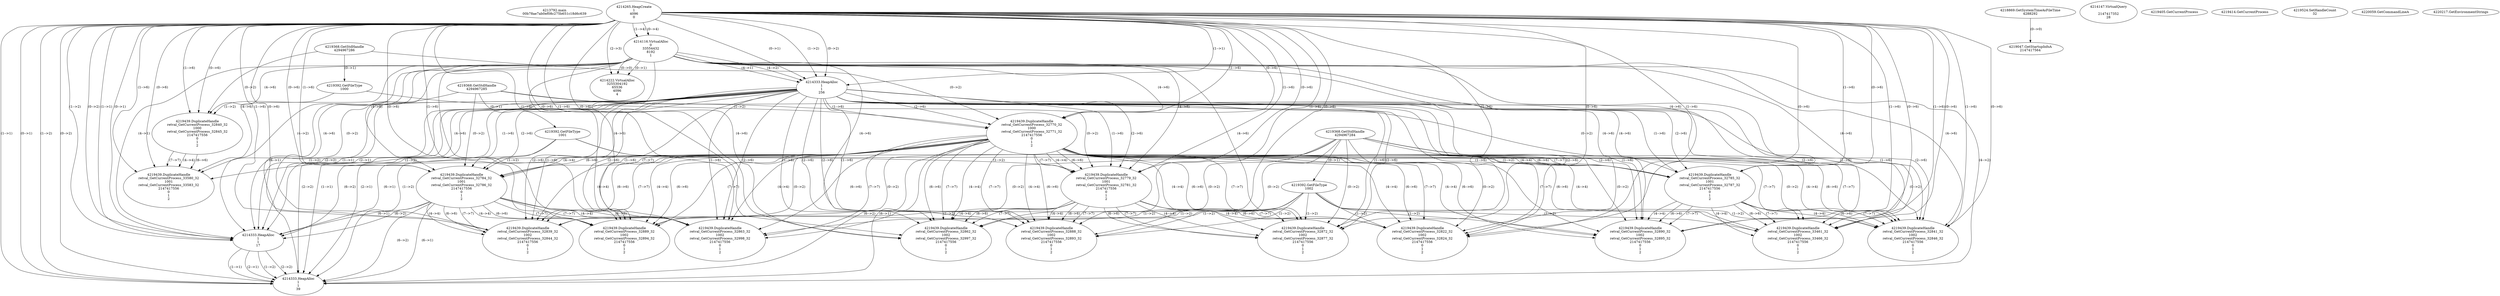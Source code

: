 // Global SCDG with merge call
digraph {
	0 [label="4213792.main
00b78ae7ab0ef08c275b651c18d6c639"]
	1 [label="4214265.HeapCreate
1
4096
0"]
	2 [label="4218869.GetSystemTimeAsFileTime
4288292"]
	3 [label="4214116.VirtualAlloc
0
33554432
8192
1"]
	1 -> 3 [label="(1-->4)"]
	1 -> 3 [label="(0-->4)"]
	4 [label="4214147.VirtualQuery

2147417352
28"]
	5 [label="4214222.VirtualAlloc
3255304192
65536
4096
4"]
	3 -> 5 [label="(0-->1)"]
	1 -> 5 [label="(2-->3)"]
	3 -> 5 [label="(0-->0)"]
	6 [label="4219047.GetStartupInfoA
2147417564"]
	2 -> 6 [label="(0-->0)"]
	7 [label="4219368.GetStdHandle
4294967286"]
	8 [label="4219392.GetFileType
1000"]
	7 -> 8 [label="(0-->1)"]
	9 [label="4219405.GetCurrentProcess
"]
	10 [label="4219414.GetCurrentProcess
"]
	11 [label="4219439.DuplicateHandle
retval_GetCurrentProcess_32840_32
1000
retval_GetCurrentProcess_32845_32
2147417556
0
1
2"]
	7 -> 11 [label="(0-->2)"]
	8 -> 11 [label="(1-->2)"]
	1 -> 11 [label="(1-->6)"]
	1 -> 11 [label="(0-->6)"]
	3 -> 11 [label="(4-->6)"]
	12 [label="4219368.GetStdHandle
4294967285"]
	13 [label="4219392.GetFileType
1001"]
	12 -> 13 [label="(0-->1)"]
	14 [label="4219439.DuplicateHandle
retval_GetCurrentProcess_33580_32
1001
retval_GetCurrentProcess_33583_32
2147417556
0
1
2"]
	12 -> 14 [label="(0-->2)"]
	13 -> 14 [label="(1-->2)"]
	11 -> 14 [label="(4-->4)"]
	1 -> 14 [label="(1-->6)"]
	1 -> 14 [label="(0-->6)"]
	3 -> 14 [label="(4-->6)"]
	11 -> 14 [label="(6-->6)"]
	11 -> 14 [label="(7-->7)"]
	15 [label="4214333.HeapAlloc
1
1
256"]
	1 -> 15 [label="(1-->1)"]
	1 -> 15 [label="(0-->1)"]
	3 -> 15 [label="(4-->1)"]
	1 -> 15 [label="(1-->2)"]
	1 -> 15 [label="(0-->2)"]
	3 -> 15 [label="(4-->2)"]
	16 [label="4219439.DuplicateHandle
retval_GetCurrentProcess_32770_32
1000
retval_GetCurrentProcess_32771_32
2147417556
0
1
2"]
	7 -> 16 [label="(0-->2)"]
	8 -> 16 [label="(1-->2)"]
	1 -> 16 [label="(1-->6)"]
	1 -> 16 [label="(0-->6)"]
	3 -> 16 [label="(4-->6)"]
	15 -> 16 [label="(1-->6)"]
	15 -> 16 [label="(2-->6)"]
	17 [label="4219439.DuplicateHandle
retval_GetCurrentProcess_32784_32
1001
retval_GetCurrentProcess_32786_32
2147417556
0
1
2"]
	12 -> 17 [label="(0-->2)"]
	13 -> 17 [label="(1-->2)"]
	16 -> 17 [label="(4-->4)"]
	1 -> 17 [label="(1-->6)"]
	1 -> 17 [label="(0-->6)"]
	3 -> 17 [label="(4-->6)"]
	15 -> 17 [label="(1-->6)"]
	15 -> 17 [label="(2-->6)"]
	16 -> 17 [label="(6-->6)"]
	16 -> 17 [label="(7-->7)"]
	18 [label="4219368.GetStdHandle
4294967284"]
	19 [label="4219392.GetFileType
1002"]
	18 -> 19 [label="(0-->1)"]
	20 [label="4219524.SetHandleCount
32"]
	21 [label="4220059.GetCommandLineA
"]
	22 [label="4214333.HeapAlloc
1
1
17"]
	1 -> 22 [label="(1-->1)"]
	1 -> 22 [label="(0-->1)"]
	3 -> 22 [label="(4-->1)"]
	15 -> 22 [label="(1-->1)"]
	15 -> 22 [label="(2-->1)"]
	16 -> 22 [label="(6-->1)"]
	17 -> 22 [label="(6-->1)"]
	1 -> 22 [label="(1-->2)"]
	1 -> 22 [label="(0-->2)"]
	3 -> 22 [label="(4-->2)"]
	15 -> 22 [label="(1-->2)"]
	15 -> 22 [label="(2-->2)"]
	16 -> 22 [label="(6-->2)"]
	17 -> 22 [label="(6-->2)"]
	23 [label="4220217.GetEnvironmentStrings
"]
	24 [label="4214333.HeapAlloc
1
1
39"]
	1 -> 24 [label="(1-->1)"]
	1 -> 24 [label="(0-->1)"]
	3 -> 24 [label="(4-->1)"]
	15 -> 24 [label="(1-->1)"]
	15 -> 24 [label="(2-->1)"]
	16 -> 24 [label="(6-->1)"]
	17 -> 24 [label="(6-->1)"]
	22 -> 24 [label="(1-->1)"]
	22 -> 24 [label="(2-->1)"]
	1 -> 24 [label="(1-->2)"]
	1 -> 24 [label="(0-->2)"]
	3 -> 24 [label="(4-->2)"]
	15 -> 24 [label="(1-->2)"]
	15 -> 24 [label="(2-->2)"]
	16 -> 24 [label="(6-->2)"]
	17 -> 24 [label="(6-->2)"]
	22 -> 24 [label="(1-->2)"]
	22 -> 24 [label="(2-->2)"]
	25 [label="4219439.DuplicateHandle
retval_GetCurrentProcess_32785_32
1001
retval_GetCurrentProcess_32787_32
2147417556
0
1
2"]
	12 -> 25 [label="(0-->2)"]
	13 -> 25 [label="(1-->2)"]
	16 -> 25 [label="(4-->4)"]
	1 -> 25 [label="(1-->6)"]
	1 -> 25 [label="(0-->6)"]
	3 -> 25 [label="(4-->6)"]
	15 -> 25 [label="(1-->6)"]
	15 -> 25 [label="(2-->6)"]
	16 -> 25 [label="(6-->6)"]
	16 -> 25 [label="(7-->7)"]
	26 [label="4219439.DuplicateHandle
retval_GetCurrentProcess_32839_32
1002
retval_GetCurrentProcess_32844_32
2147417556
0
1
2"]
	18 -> 26 [label="(0-->2)"]
	19 -> 26 [label="(1-->2)"]
	16 -> 26 [label="(4-->4)"]
	17 -> 26 [label="(4-->4)"]
	1 -> 26 [label="(1-->6)"]
	1 -> 26 [label="(0-->6)"]
	3 -> 26 [label="(4-->6)"]
	15 -> 26 [label="(1-->6)"]
	15 -> 26 [label="(2-->6)"]
	16 -> 26 [label="(6-->6)"]
	17 -> 26 [label="(6-->6)"]
	16 -> 26 [label="(7-->7)"]
	17 -> 26 [label="(7-->7)"]
	27 [label="4219439.DuplicateHandle
retval_GetCurrentProcess_32889_32
1002
retval_GetCurrentProcess_32894_32
2147417556
0
1
2"]
	18 -> 27 [label="(0-->2)"]
	19 -> 27 [label="(1-->2)"]
	16 -> 27 [label="(4-->4)"]
	17 -> 27 [label="(4-->4)"]
	1 -> 27 [label="(1-->6)"]
	1 -> 27 [label="(0-->6)"]
	3 -> 27 [label="(4-->6)"]
	15 -> 27 [label="(1-->6)"]
	15 -> 27 [label="(2-->6)"]
	16 -> 27 [label="(6-->6)"]
	17 -> 27 [label="(6-->6)"]
	16 -> 27 [label="(7-->7)"]
	17 -> 27 [label="(7-->7)"]
	28 [label="4219439.DuplicateHandle
retval_GetCurrentProcess_32890_32
1002
retval_GetCurrentProcess_32895_32
2147417556
0
1
2"]
	18 -> 28 [label="(0-->2)"]
	19 -> 28 [label="(1-->2)"]
	16 -> 28 [label="(4-->4)"]
	25 -> 28 [label="(4-->4)"]
	1 -> 28 [label="(1-->6)"]
	1 -> 28 [label="(0-->6)"]
	3 -> 28 [label="(4-->6)"]
	15 -> 28 [label="(1-->6)"]
	15 -> 28 [label="(2-->6)"]
	16 -> 28 [label="(6-->6)"]
	25 -> 28 [label="(6-->6)"]
	16 -> 28 [label="(7-->7)"]
	25 -> 28 [label="(7-->7)"]
	29 [label="4219439.DuplicateHandle
retval_GetCurrentProcess_32779_32
1001
retval_GetCurrentProcess_32781_32
2147417556
0
1
2"]
	12 -> 29 [label="(0-->2)"]
	13 -> 29 [label="(1-->2)"]
	16 -> 29 [label="(4-->4)"]
	1 -> 29 [label="(1-->6)"]
	1 -> 29 [label="(0-->6)"]
	3 -> 29 [label="(4-->6)"]
	15 -> 29 [label="(1-->6)"]
	15 -> 29 [label="(2-->6)"]
	16 -> 29 [label="(6-->6)"]
	16 -> 29 [label="(7-->7)"]
	30 [label="4219439.DuplicateHandle
retval_GetCurrentProcess_32822_32
1002
retval_GetCurrentProcess_32824_32
2147417556
0
1
2"]
	18 -> 30 [label="(0-->2)"]
	19 -> 30 [label="(1-->2)"]
	16 -> 30 [label="(4-->4)"]
	29 -> 30 [label="(4-->4)"]
	1 -> 30 [label="(1-->6)"]
	1 -> 30 [label="(0-->6)"]
	3 -> 30 [label="(4-->6)"]
	15 -> 30 [label="(1-->6)"]
	15 -> 30 [label="(2-->6)"]
	16 -> 30 [label="(6-->6)"]
	29 -> 30 [label="(6-->6)"]
	16 -> 30 [label="(7-->7)"]
	29 -> 30 [label="(7-->7)"]
	31 [label="4219439.DuplicateHandle
retval_GetCurrentProcess_32841_32
1002
retval_GetCurrentProcess_32846_32
2147417556
0
1
2"]
	18 -> 31 [label="(0-->2)"]
	19 -> 31 [label="(1-->2)"]
	16 -> 31 [label="(4-->4)"]
	25 -> 31 [label="(4-->4)"]
	1 -> 31 [label="(1-->6)"]
	1 -> 31 [label="(0-->6)"]
	3 -> 31 [label="(4-->6)"]
	15 -> 31 [label="(1-->6)"]
	15 -> 31 [label="(2-->6)"]
	16 -> 31 [label="(6-->6)"]
	25 -> 31 [label="(6-->6)"]
	16 -> 31 [label="(7-->7)"]
	25 -> 31 [label="(7-->7)"]
	32 [label="4219439.DuplicateHandle
retval_GetCurrentProcess_32888_32
1002
retval_GetCurrentProcess_32893_32
2147417556
0
1
2"]
	18 -> 32 [label="(0-->2)"]
	19 -> 32 [label="(1-->2)"]
	16 -> 32 [label="(4-->4)"]
	29 -> 32 [label="(4-->4)"]
	1 -> 32 [label="(1-->6)"]
	1 -> 32 [label="(0-->6)"]
	3 -> 32 [label="(4-->6)"]
	15 -> 32 [label="(1-->6)"]
	15 -> 32 [label="(2-->6)"]
	16 -> 32 [label="(6-->6)"]
	29 -> 32 [label="(6-->6)"]
	16 -> 32 [label="(7-->7)"]
	29 -> 32 [label="(7-->7)"]
	33 [label="4219439.DuplicateHandle
retval_GetCurrentProcess_32872_32
1002
retval_GetCurrentProcess_32877_32
2147417556
0
1
2"]
	18 -> 33 [label="(0-->2)"]
	19 -> 33 [label="(1-->2)"]
	16 -> 33 [label="(4-->4)"]
	29 -> 33 [label="(4-->4)"]
	1 -> 33 [label="(1-->6)"]
	1 -> 33 [label="(0-->6)"]
	3 -> 33 [label="(4-->6)"]
	15 -> 33 [label="(1-->6)"]
	15 -> 33 [label="(2-->6)"]
	16 -> 33 [label="(6-->6)"]
	29 -> 33 [label="(6-->6)"]
	16 -> 33 [label="(7-->7)"]
	29 -> 33 [label="(7-->7)"]
	34 [label="4219439.DuplicateHandle
retval_GetCurrentProcess_32862_32
1002
retval_GetCurrentProcess_32997_32
2147417556
0
1
2"]
	18 -> 34 [label="(0-->2)"]
	19 -> 34 [label="(1-->2)"]
	16 -> 34 [label="(4-->4)"]
	29 -> 34 [label="(4-->4)"]
	1 -> 34 [label="(1-->6)"]
	1 -> 34 [label="(0-->6)"]
	3 -> 34 [label="(4-->6)"]
	15 -> 34 [label="(1-->6)"]
	15 -> 34 [label="(2-->6)"]
	16 -> 34 [label="(6-->6)"]
	29 -> 34 [label="(6-->6)"]
	16 -> 34 [label="(7-->7)"]
	29 -> 34 [label="(7-->7)"]
	35 [label="4219439.DuplicateHandle
retval_GetCurrentProcess_32863_32
1002
retval_GetCurrentProcess_32998_32
2147417556
0
1
2"]
	18 -> 35 [label="(0-->2)"]
	19 -> 35 [label="(1-->2)"]
	16 -> 35 [label="(4-->4)"]
	17 -> 35 [label="(4-->4)"]
	1 -> 35 [label="(1-->6)"]
	1 -> 35 [label="(0-->6)"]
	3 -> 35 [label="(4-->6)"]
	15 -> 35 [label="(1-->6)"]
	15 -> 35 [label="(2-->6)"]
	16 -> 35 [label="(6-->6)"]
	17 -> 35 [label="(6-->6)"]
	16 -> 35 [label="(7-->7)"]
	17 -> 35 [label="(7-->7)"]
	36 [label="4219439.DuplicateHandle
retval_GetCurrentProcess_33461_32
1002
retval_GetCurrentProcess_33466_32
2147417556
0
1
2"]
	18 -> 36 [label="(0-->2)"]
	19 -> 36 [label="(1-->2)"]
	16 -> 36 [label="(4-->4)"]
	25 -> 36 [label="(4-->4)"]
	1 -> 36 [label="(1-->6)"]
	1 -> 36 [label="(0-->6)"]
	3 -> 36 [label="(4-->6)"]
	15 -> 36 [label="(1-->6)"]
	15 -> 36 [label="(2-->6)"]
	16 -> 36 [label="(6-->6)"]
	25 -> 36 [label="(6-->6)"]
	16 -> 36 [label="(7-->7)"]
	25 -> 36 [label="(7-->7)"]
}
